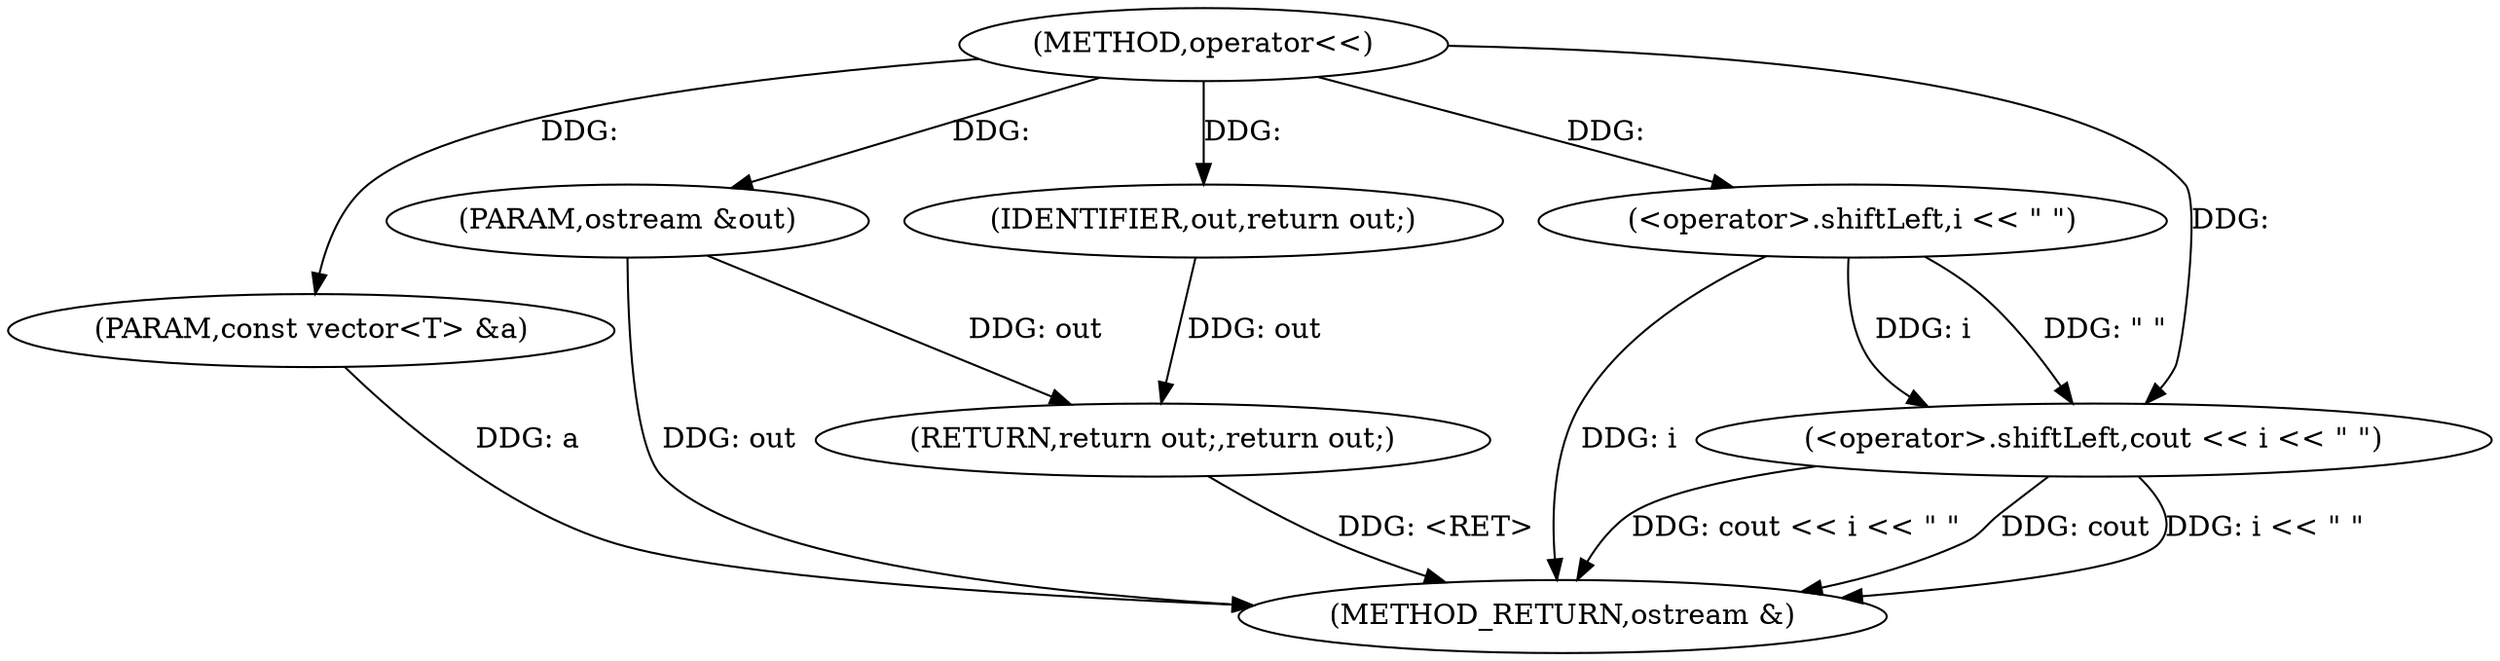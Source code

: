 digraph "operator<<" {  
"1000130" [label = "(METHOD,operator<<)" ]
"1000142" [label = "(METHOD_RETURN,ostream &)" ]
"1000131" [label = "(PARAM,ostream &out)" ]
"1000132" [label = "(PARAM,const vector<T> &a)" ]
"1000135" [label = "(<operator>.shiftLeft,cout << i << \" \")" ]
"1000140" [label = "(RETURN,return out;,return out;)" ]
"1000141" [label = "(IDENTIFIER,out,return out;)" ]
"1000137" [label = "(<operator>.shiftLeft,i << \" \")" ]
  "1000131" -> "1000142"  [ label = "DDG: out"] 
  "1000132" -> "1000142"  [ label = "DDG: a"] 
  "1000135" -> "1000142"  [ label = "DDG: i << \" \""] 
  "1000135" -> "1000142"  [ label = "DDG: cout << i << \" \""] 
  "1000140" -> "1000142"  [ label = "DDG: <RET>"] 
  "1000137" -> "1000142"  [ label = "DDG: i"] 
  "1000135" -> "1000142"  [ label = "DDG: cout"] 
  "1000130" -> "1000131"  [ label = "DDG: "] 
  "1000130" -> "1000132"  [ label = "DDG: "] 
  "1000141" -> "1000140"  [ label = "DDG: out"] 
  "1000131" -> "1000140"  [ label = "DDG: out"] 
  "1000130" -> "1000135"  [ label = "DDG: "] 
  "1000137" -> "1000135"  [ label = "DDG: \" \""] 
  "1000137" -> "1000135"  [ label = "DDG: i"] 
  "1000130" -> "1000141"  [ label = "DDG: "] 
  "1000130" -> "1000137"  [ label = "DDG: "] 
}
